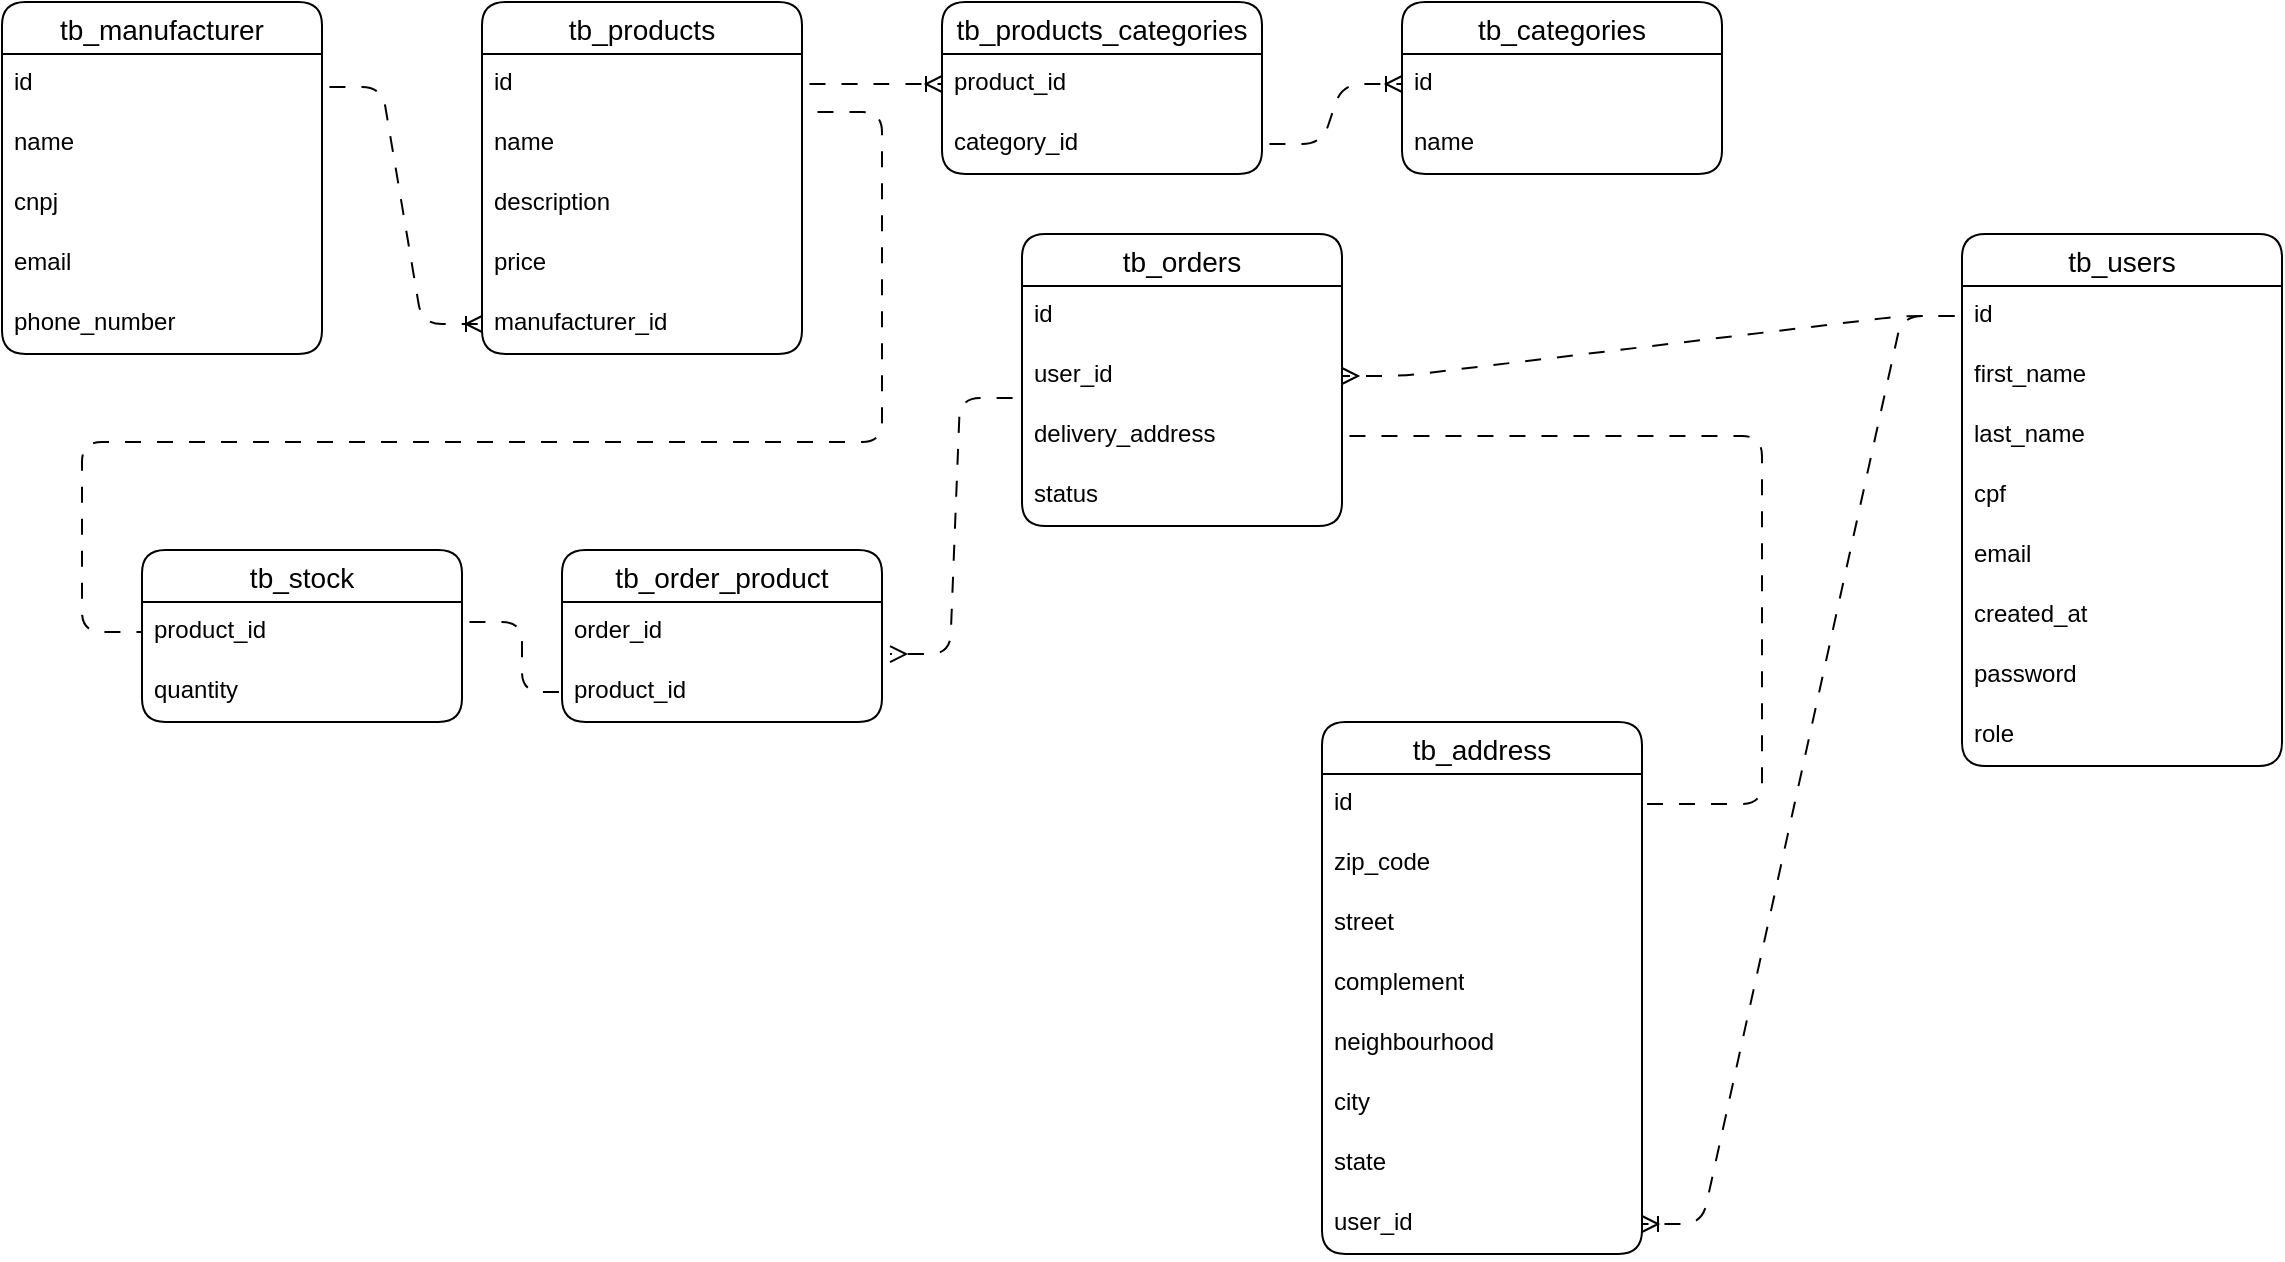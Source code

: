 <mxfile version="24.0.2" type="github">
  <diagram name="Página-1" id="ZZfyT50Ty6wZJ6VQVu-1">
    <mxGraphModel dx="1434" dy="797" grid="1" gridSize="10" guides="1" tooltips="1" connect="1" arrows="1" fold="1" page="1" pageScale="1" pageWidth="827" pageHeight="1169" math="0" shadow="0">
      <root>
        <mxCell id="0" />
        <mxCell id="1" parent="0" />
        <mxCell id="0AawBDLPOMle7hqU3DwX-34" value="tb_manufacturer" style="swimlane;fontStyle=0;childLayout=stackLayout;horizontal=1;startSize=26;horizontalStack=0;resizeParent=1;resizeParentMax=0;resizeLast=0;collapsible=1;marginBottom=0;align=center;fontSize=14;rounded=1;" vertex="1" parent="1">
          <mxGeometry x="20" y="50" width="160" height="176" as="geometry" />
        </mxCell>
        <mxCell id="0AawBDLPOMle7hqU3DwX-35" value="id" style="text;strokeColor=none;fillColor=none;spacingLeft=4;spacingRight=4;overflow=hidden;rotatable=0;points=[[0,0.5],[1,0.5]];portConstraint=eastwest;fontSize=12;whiteSpace=wrap;html=1;rounded=1;" vertex="1" parent="0AawBDLPOMle7hqU3DwX-34">
          <mxGeometry y="26" width="160" height="30" as="geometry" />
        </mxCell>
        <mxCell id="0AawBDLPOMle7hqU3DwX-37" value="name" style="text;strokeColor=none;fillColor=none;spacingLeft=4;spacingRight=4;overflow=hidden;rotatable=0;points=[[0,0.5],[1,0.5]];portConstraint=eastwest;fontSize=12;whiteSpace=wrap;html=1;rounded=1;" vertex="1" parent="0AawBDLPOMle7hqU3DwX-34">
          <mxGeometry y="56" width="160" height="30" as="geometry" />
        </mxCell>
        <mxCell id="0AawBDLPOMle7hqU3DwX-38" value="cnpj" style="text;strokeColor=none;fillColor=none;spacingLeft=4;spacingRight=4;overflow=hidden;rotatable=0;points=[[0,0.5],[1,0.5]];portConstraint=eastwest;fontSize=12;whiteSpace=wrap;html=1;rounded=1;" vertex="1" parent="0AawBDLPOMle7hqU3DwX-34">
          <mxGeometry y="86" width="160" height="30" as="geometry" />
        </mxCell>
        <mxCell id="0AawBDLPOMle7hqU3DwX-40" value="email" style="text;strokeColor=none;fillColor=none;spacingLeft=4;spacingRight=4;overflow=hidden;rotatable=0;points=[[0,0.5],[1,0.5]];portConstraint=eastwest;fontSize=12;whiteSpace=wrap;html=1;rounded=1;" vertex="1" parent="0AawBDLPOMle7hqU3DwX-34">
          <mxGeometry y="116" width="160" height="30" as="geometry" />
        </mxCell>
        <mxCell id="0AawBDLPOMle7hqU3DwX-39" value="phone_number" style="text;strokeColor=none;fillColor=none;spacingLeft=4;spacingRight=4;overflow=hidden;rotatable=0;points=[[0,0.5],[1,0.5]];portConstraint=eastwest;fontSize=12;whiteSpace=wrap;html=1;rounded=1;" vertex="1" parent="0AawBDLPOMle7hqU3DwX-34">
          <mxGeometry y="146" width="160" height="30" as="geometry" />
        </mxCell>
        <mxCell id="0AawBDLPOMle7hqU3DwX-41" value="tb_products" style="swimlane;fontStyle=0;childLayout=stackLayout;horizontal=1;startSize=26;horizontalStack=0;resizeParent=1;resizeParentMax=0;resizeLast=0;collapsible=1;marginBottom=0;align=center;fontSize=14;rounded=1;" vertex="1" parent="1">
          <mxGeometry x="260" y="50" width="160" height="176" as="geometry" />
        </mxCell>
        <mxCell id="0AawBDLPOMle7hqU3DwX-42" value="id" style="text;strokeColor=none;fillColor=none;spacingLeft=4;spacingRight=4;overflow=hidden;rotatable=0;points=[[0,0.5],[1,0.5]];portConstraint=eastwest;fontSize=12;whiteSpace=wrap;html=1;rounded=1;" vertex="1" parent="0AawBDLPOMle7hqU3DwX-41">
          <mxGeometry y="26" width="160" height="30" as="geometry" />
        </mxCell>
        <mxCell id="0AawBDLPOMle7hqU3DwX-43" value="name" style="text;strokeColor=none;fillColor=none;spacingLeft=4;spacingRight=4;overflow=hidden;rotatable=0;points=[[0,0.5],[1,0.5]];portConstraint=eastwest;fontSize=12;whiteSpace=wrap;html=1;rounded=1;" vertex="1" parent="0AawBDLPOMle7hqU3DwX-41">
          <mxGeometry y="56" width="160" height="30" as="geometry" />
        </mxCell>
        <mxCell id="0AawBDLPOMle7hqU3DwX-44" value="description" style="text;strokeColor=none;fillColor=none;spacingLeft=4;spacingRight=4;overflow=hidden;rotatable=0;points=[[0,0.5],[1,0.5]];portConstraint=eastwest;fontSize=12;whiteSpace=wrap;html=1;rounded=1;" vertex="1" parent="0AawBDLPOMle7hqU3DwX-41">
          <mxGeometry y="86" width="160" height="30" as="geometry" />
        </mxCell>
        <mxCell id="0AawBDLPOMle7hqU3DwX-45" value="price" style="text;strokeColor=none;fillColor=none;spacingLeft=4;spacingRight=4;overflow=hidden;rotatable=0;points=[[0,0.5],[1,0.5]];portConstraint=eastwest;fontSize=12;whiteSpace=wrap;html=1;rounded=1;" vertex="1" parent="0AawBDLPOMle7hqU3DwX-41">
          <mxGeometry y="116" width="160" height="30" as="geometry" />
        </mxCell>
        <mxCell id="0AawBDLPOMle7hqU3DwX-46" value="manufacturer_id" style="text;strokeColor=none;fillColor=none;spacingLeft=4;spacingRight=4;overflow=hidden;rotatable=0;points=[[0,0.5],[1,0.5]];portConstraint=eastwest;fontSize=12;whiteSpace=wrap;html=1;rounded=1;" vertex="1" parent="0AawBDLPOMle7hqU3DwX-41">
          <mxGeometry y="146" width="160" height="30" as="geometry" />
        </mxCell>
        <mxCell id="0AawBDLPOMle7hqU3DwX-49" value="tb_categories" style="swimlane;fontStyle=0;childLayout=stackLayout;horizontal=1;startSize=26;horizontalStack=0;resizeParent=1;resizeParentMax=0;resizeLast=0;collapsible=1;marginBottom=0;align=center;fontSize=14;rounded=1;" vertex="1" parent="1">
          <mxGeometry x="720" y="50" width="160" height="86" as="geometry" />
        </mxCell>
        <mxCell id="0AawBDLPOMle7hqU3DwX-50" value="id" style="text;strokeColor=none;fillColor=none;spacingLeft=4;spacingRight=4;overflow=hidden;rotatable=0;points=[[0,0.5],[1,0.5]];portConstraint=eastwest;fontSize=12;whiteSpace=wrap;html=1;rounded=1;" vertex="1" parent="0AawBDLPOMle7hqU3DwX-49">
          <mxGeometry y="26" width="160" height="30" as="geometry" />
        </mxCell>
        <mxCell id="0AawBDLPOMle7hqU3DwX-51" value="name" style="text;strokeColor=none;fillColor=none;spacingLeft=4;spacingRight=4;overflow=hidden;rotatable=0;points=[[0,0.5],[1,0.5]];portConstraint=eastwest;fontSize=12;whiteSpace=wrap;html=1;rounded=1;" vertex="1" parent="0AawBDLPOMle7hqU3DwX-49">
          <mxGeometry y="56" width="160" height="30" as="geometry" />
        </mxCell>
        <mxCell id="0AawBDLPOMle7hqU3DwX-55" value="tb_products_categories" style="swimlane;fontStyle=0;childLayout=stackLayout;horizontal=1;startSize=26;horizontalStack=0;resizeParent=1;resizeParentMax=0;resizeLast=0;collapsible=1;marginBottom=0;align=center;fontSize=14;rounded=1;" vertex="1" parent="1">
          <mxGeometry x="490" y="50" width="160" height="86" as="geometry" />
        </mxCell>
        <mxCell id="0AawBDLPOMle7hqU3DwX-56" value="product_id" style="text;strokeColor=none;fillColor=none;spacingLeft=4;spacingRight=4;overflow=hidden;rotatable=0;points=[[0,0.5],[1,0.5]];portConstraint=eastwest;fontSize=12;whiteSpace=wrap;html=1;rounded=1;" vertex="1" parent="0AawBDLPOMle7hqU3DwX-55">
          <mxGeometry y="26" width="160" height="30" as="geometry" />
        </mxCell>
        <mxCell id="0AawBDLPOMle7hqU3DwX-57" value="category_id" style="text;strokeColor=none;fillColor=none;spacingLeft=4;spacingRight=4;overflow=hidden;rotatable=0;points=[[0,0.5],[1,0.5]];portConstraint=eastwest;fontSize=12;whiteSpace=wrap;html=1;rounded=1;" vertex="1" parent="0AawBDLPOMle7hqU3DwX-55">
          <mxGeometry y="56" width="160" height="30" as="geometry" />
        </mxCell>
        <mxCell id="0AawBDLPOMle7hqU3DwX-61" value="tb_users" style="swimlane;fontStyle=0;childLayout=stackLayout;horizontal=1;startSize=26;horizontalStack=0;resizeParent=1;resizeParentMax=0;resizeLast=0;collapsible=1;marginBottom=0;align=center;fontSize=14;rounded=1;" vertex="1" parent="1">
          <mxGeometry x="1000" y="166" width="160" height="266" as="geometry" />
        </mxCell>
        <mxCell id="0AawBDLPOMle7hqU3DwX-62" value="id" style="text;strokeColor=none;fillColor=none;spacingLeft=4;spacingRight=4;overflow=hidden;rotatable=0;points=[[0,0.5],[1,0.5]];portConstraint=eastwest;fontSize=12;whiteSpace=wrap;html=1;rounded=1;" vertex="1" parent="0AawBDLPOMle7hqU3DwX-61">
          <mxGeometry y="26" width="160" height="30" as="geometry" />
        </mxCell>
        <mxCell id="0AawBDLPOMle7hqU3DwX-63" value="first_name" style="text;strokeColor=none;fillColor=none;spacingLeft=4;spacingRight=4;overflow=hidden;rotatable=0;points=[[0,0.5],[1,0.5]];portConstraint=eastwest;fontSize=12;whiteSpace=wrap;html=1;rounded=1;" vertex="1" parent="0AawBDLPOMle7hqU3DwX-61">
          <mxGeometry y="56" width="160" height="30" as="geometry" />
        </mxCell>
        <mxCell id="0AawBDLPOMle7hqU3DwX-64" value="last_name" style="text;strokeColor=none;fillColor=none;spacingLeft=4;spacingRight=4;overflow=hidden;rotatable=0;points=[[0,0.5],[1,0.5]];portConstraint=eastwest;fontSize=12;whiteSpace=wrap;html=1;rounded=1;" vertex="1" parent="0AawBDLPOMle7hqU3DwX-61">
          <mxGeometry y="86" width="160" height="30" as="geometry" />
        </mxCell>
        <mxCell id="0AawBDLPOMle7hqU3DwX-65" value="cpf" style="text;strokeColor=none;fillColor=none;spacingLeft=4;spacingRight=4;overflow=hidden;rotatable=0;points=[[0,0.5],[1,0.5]];portConstraint=eastwest;fontSize=12;whiteSpace=wrap;html=1;rounded=1;" vertex="1" parent="0AawBDLPOMle7hqU3DwX-61">
          <mxGeometry y="116" width="160" height="30" as="geometry" />
        </mxCell>
        <mxCell id="0AawBDLPOMle7hqU3DwX-66" value="email" style="text;strokeColor=none;fillColor=none;spacingLeft=4;spacingRight=4;overflow=hidden;rotatable=0;points=[[0,0.5],[1,0.5]];portConstraint=eastwest;fontSize=12;whiteSpace=wrap;html=1;rounded=1;" vertex="1" parent="0AawBDLPOMle7hqU3DwX-61">
          <mxGeometry y="146" width="160" height="30" as="geometry" />
        </mxCell>
        <mxCell id="0AawBDLPOMle7hqU3DwX-69" value="created_at" style="text;strokeColor=none;fillColor=none;spacingLeft=4;spacingRight=4;overflow=hidden;rotatable=0;points=[[0,0.5],[1,0.5]];portConstraint=eastwest;fontSize=12;whiteSpace=wrap;html=1;rounded=1;" vertex="1" parent="0AawBDLPOMle7hqU3DwX-61">
          <mxGeometry y="176" width="160" height="30" as="geometry" />
        </mxCell>
        <mxCell id="0AawBDLPOMle7hqU3DwX-68" value="password" style="text;strokeColor=none;fillColor=none;spacingLeft=4;spacingRight=4;overflow=hidden;rotatable=0;points=[[0,0.5],[1,0.5]];portConstraint=eastwest;fontSize=12;whiteSpace=wrap;html=1;rounded=1;" vertex="1" parent="0AawBDLPOMle7hqU3DwX-61">
          <mxGeometry y="206" width="160" height="30" as="geometry" />
        </mxCell>
        <mxCell id="0AawBDLPOMle7hqU3DwX-67" value="role" style="text;strokeColor=none;fillColor=none;spacingLeft=4;spacingRight=4;overflow=hidden;rotatable=0;points=[[0,0.5],[1,0.5]];portConstraint=eastwest;fontSize=12;whiteSpace=wrap;html=1;rounded=1;" vertex="1" parent="0AawBDLPOMle7hqU3DwX-61">
          <mxGeometry y="236" width="160" height="30" as="geometry" />
        </mxCell>
        <mxCell id="0AawBDLPOMle7hqU3DwX-70" value="tb_address" style="swimlane;fontStyle=0;childLayout=stackLayout;horizontal=1;startSize=26;horizontalStack=0;resizeParent=1;resizeParentMax=0;resizeLast=0;collapsible=1;marginBottom=0;align=center;fontSize=14;rounded=1;" vertex="1" parent="1">
          <mxGeometry x="680" y="410" width="160" height="266" as="geometry" />
        </mxCell>
        <mxCell id="0AawBDLPOMle7hqU3DwX-71" value="id" style="text;strokeColor=none;fillColor=none;spacingLeft=4;spacingRight=4;overflow=hidden;rotatable=0;points=[[0,0.5],[1,0.5]];portConstraint=eastwest;fontSize=12;whiteSpace=wrap;html=1;rounded=1;" vertex="1" parent="0AawBDLPOMle7hqU3DwX-70">
          <mxGeometry y="26" width="160" height="30" as="geometry" />
        </mxCell>
        <mxCell id="0AawBDLPOMle7hqU3DwX-72" value="zip_code" style="text;strokeColor=none;fillColor=none;spacingLeft=4;spacingRight=4;overflow=hidden;rotatable=0;points=[[0,0.5],[1,0.5]];portConstraint=eastwest;fontSize=12;whiteSpace=wrap;html=1;rounded=1;" vertex="1" parent="0AawBDLPOMle7hqU3DwX-70">
          <mxGeometry y="56" width="160" height="30" as="geometry" />
        </mxCell>
        <mxCell id="0AawBDLPOMle7hqU3DwX-73" value="street" style="text;strokeColor=none;fillColor=none;spacingLeft=4;spacingRight=4;overflow=hidden;rotatable=0;points=[[0,0.5],[1,0.5]];portConstraint=eastwest;fontSize=12;whiteSpace=wrap;html=1;rounded=1;" vertex="1" parent="0AawBDLPOMle7hqU3DwX-70">
          <mxGeometry y="86" width="160" height="30" as="geometry" />
        </mxCell>
        <mxCell id="0AawBDLPOMle7hqU3DwX-74" value="complement" style="text;strokeColor=none;fillColor=none;spacingLeft=4;spacingRight=4;overflow=hidden;rotatable=0;points=[[0,0.5],[1,0.5]];portConstraint=eastwest;fontSize=12;whiteSpace=wrap;html=1;rounded=1;" vertex="1" parent="0AawBDLPOMle7hqU3DwX-70">
          <mxGeometry y="116" width="160" height="30" as="geometry" />
        </mxCell>
        <mxCell id="0AawBDLPOMle7hqU3DwX-75" value="neighbourhood" style="text;strokeColor=none;fillColor=none;spacingLeft=4;spacingRight=4;overflow=hidden;rotatable=0;points=[[0,0.5],[1,0.5]];portConstraint=eastwest;fontSize=12;whiteSpace=wrap;html=1;rounded=1;" vertex="1" parent="0AawBDLPOMle7hqU3DwX-70">
          <mxGeometry y="146" width="160" height="30" as="geometry" />
        </mxCell>
        <mxCell id="0AawBDLPOMle7hqU3DwX-80" value="city" style="text;strokeColor=none;fillColor=none;spacingLeft=4;spacingRight=4;overflow=hidden;rotatable=0;points=[[0,0.5],[1,0.5]];portConstraint=eastwest;fontSize=12;whiteSpace=wrap;html=1;rounded=1;" vertex="1" parent="0AawBDLPOMle7hqU3DwX-70">
          <mxGeometry y="176" width="160" height="30" as="geometry" />
        </mxCell>
        <mxCell id="0AawBDLPOMle7hqU3DwX-79" value="state" style="text;strokeColor=none;fillColor=none;spacingLeft=4;spacingRight=4;overflow=hidden;rotatable=0;points=[[0,0.5],[1,0.5]];portConstraint=eastwest;fontSize=12;whiteSpace=wrap;html=1;rounded=1;" vertex="1" parent="0AawBDLPOMle7hqU3DwX-70">
          <mxGeometry y="206" width="160" height="30" as="geometry" />
        </mxCell>
        <mxCell id="0AawBDLPOMle7hqU3DwX-78" value="user_id" style="text;strokeColor=none;fillColor=none;spacingLeft=4;spacingRight=4;overflow=hidden;rotatable=0;points=[[0,0.5],[1,0.5]];portConstraint=eastwest;fontSize=12;whiteSpace=wrap;html=1;rounded=1;" vertex="1" parent="0AawBDLPOMle7hqU3DwX-70">
          <mxGeometry y="236" width="160" height="30" as="geometry" />
        </mxCell>
        <mxCell id="0AawBDLPOMle7hqU3DwX-81" value="tb_orders" style="swimlane;fontStyle=0;childLayout=stackLayout;horizontal=1;startSize=26;horizontalStack=0;resizeParent=1;resizeParentMax=0;resizeLast=0;collapsible=1;marginBottom=0;align=center;fontSize=14;rounded=1;" vertex="1" parent="1">
          <mxGeometry x="530" y="166" width="160" height="146" as="geometry" />
        </mxCell>
        <mxCell id="0AawBDLPOMle7hqU3DwX-82" value="id" style="text;strokeColor=none;fillColor=none;spacingLeft=4;spacingRight=4;overflow=hidden;rotatable=0;points=[[0,0.5],[1,0.5]];portConstraint=eastwest;fontSize=12;whiteSpace=wrap;html=1;rounded=1;" vertex="1" parent="0AawBDLPOMle7hqU3DwX-81">
          <mxGeometry y="26" width="160" height="30" as="geometry" />
        </mxCell>
        <mxCell id="0AawBDLPOMle7hqU3DwX-83" value="user_id" style="text;strokeColor=none;fillColor=none;spacingLeft=4;spacingRight=4;overflow=hidden;rotatable=0;points=[[0,0.5],[1,0.5]];portConstraint=eastwest;fontSize=12;whiteSpace=wrap;html=1;rounded=1;" vertex="1" parent="0AawBDLPOMle7hqU3DwX-81">
          <mxGeometry y="56" width="160" height="30" as="geometry" />
        </mxCell>
        <mxCell id="0AawBDLPOMle7hqU3DwX-84" value="delivery_address" style="text;strokeColor=none;fillColor=none;spacingLeft=4;spacingRight=4;overflow=hidden;rotatable=0;points=[[0,0.5],[1,0.5]];portConstraint=eastwest;fontSize=12;whiteSpace=wrap;html=1;rounded=1;" vertex="1" parent="0AawBDLPOMle7hqU3DwX-81">
          <mxGeometry y="86" width="160" height="30" as="geometry" />
        </mxCell>
        <mxCell id="0AawBDLPOMle7hqU3DwX-85" value="status" style="text;strokeColor=none;fillColor=none;spacingLeft=4;spacingRight=4;overflow=hidden;rotatable=0;points=[[0,0.5],[1,0.5]];portConstraint=eastwest;fontSize=12;whiteSpace=wrap;html=1;rounded=1;" vertex="1" parent="0AawBDLPOMle7hqU3DwX-81">
          <mxGeometry y="116" width="160" height="30" as="geometry" />
        </mxCell>
        <mxCell id="0AawBDLPOMle7hqU3DwX-87" value="tb_order_product" style="swimlane;fontStyle=0;childLayout=stackLayout;horizontal=1;startSize=26;horizontalStack=0;resizeParent=1;resizeParentMax=0;resizeLast=0;collapsible=1;marginBottom=0;align=center;fontSize=14;rounded=1;" vertex="1" parent="1">
          <mxGeometry x="300" y="324" width="160" height="86" as="geometry" />
        </mxCell>
        <mxCell id="0AawBDLPOMle7hqU3DwX-88" value="order_id" style="text;strokeColor=none;fillColor=none;spacingLeft=4;spacingRight=4;overflow=hidden;rotatable=0;points=[[0,0.5],[1,0.5]];portConstraint=eastwest;fontSize=12;whiteSpace=wrap;html=1;rounded=1;" vertex="1" parent="0AawBDLPOMle7hqU3DwX-87">
          <mxGeometry y="26" width="160" height="30" as="geometry" />
        </mxCell>
        <mxCell id="0AawBDLPOMle7hqU3DwX-89" value="product_id" style="text;strokeColor=none;fillColor=none;spacingLeft=4;spacingRight=4;overflow=hidden;rotatable=0;points=[[0,0.5],[1,0.5]];portConstraint=eastwest;fontSize=12;whiteSpace=wrap;html=1;rounded=1;" vertex="1" parent="0AawBDLPOMle7hqU3DwX-87">
          <mxGeometry y="56" width="160" height="30" as="geometry" />
        </mxCell>
        <mxCell id="0AawBDLPOMle7hqU3DwX-93" value="tb_stock" style="swimlane;fontStyle=0;childLayout=stackLayout;horizontal=1;startSize=26;horizontalStack=0;resizeParent=1;resizeParentMax=0;resizeLast=0;collapsible=1;marginBottom=0;align=center;fontSize=14;rounded=1;" vertex="1" parent="1">
          <mxGeometry x="90" y="324" width="160" height="86" as="geometry" />
        </mxCell>
        <mxCell id="0AawBDLPOMle7hqU3DwX-94" value="product_id" style="text;strokeColor=none;fillColor=none;spacingLeft=4;spacingRight=4;overflow=hidden;rotatable=0;points=[[0,0.5],[1,0.5]];portConstraint=eastwest;fontSize=12;whiteSpace=wrap;html=1;rounded=1;" vertex="1" parent="0AawBDLPOMle7hqU3DwX-93">
          <mxGeometry y="26" width="160" height="30" as="geometry" />
        </mxCell>
        <mxCell id="0AawBDLPOMle7hqU3DwX-95" value="quantity" style="text;strokeColor=none;fillColor=none;spacingLeft=4;spacingRight=4;overflow=hidden;rotatable=0;points=[[0,0.5],[1,0.5]];portConstraint=eastwest;fontSize=12;whiteSpace=wrap;html=1;rounded=1;" vertex="1" parent="0AawBDLPOMle7hqU3DwX-93">
          <mxGeometry y="56" width="160" height="30" as="geometry" />
        </mxCell>
        <mxCell id="0AawBDLPOMle7hqU3DwX-100" value="" style="edgeStyle=entityRelationEdgeStyle;fontSize=12;html=1;endArrow=ERoneToMany;rounded=1;entryX=1;entryY=0.5;entryDx=0;entryDy=0;movable=1;resizable=1;rotatable=1;deletable=1;editable=1;locked=0;connectable=1;flowAnimation=1;exitX=0;exitY=0.5;exitDx=0;exitDy=0;" edge="1" parent="1" source="0AawBDLPOMle7hqU3DwX-62" target="0AawBDLPOMle7hqU3DwX-78">
          <mxGeometry width="100" height="100" relative="1" as="geometry">
            <mxPoint x="1040.48" y="90.002" as="sourcePoint" />
            <mxPoint x="980.0" y="435.204" as="targetPoint" />
            <Array as="points">
              <mxPoint x="950" y="207" />
              <mxPoint x="1056.64" y="99.51" />
              <mxPoint x="980" y="440" />
              <mxPoint x="980" y="450" />
              <mxPoint x="1020" y="560" />
              <mxPoint x="990" y="440" />
              <mxPoint x="1006.64" y="89.51" />
              <mxPoint x="1066.64" y="259.51" />
              <mxPoint x="1125.68" y="102.7" />
              <mxPoint x="1235.68" y="252.7" />
              <mxPoint x="1175.68" y="252.7" />
              <mxPoint x="1333.92" y="51.72" />
              <mxPoint x="1262.96" y="296.73" />
              <mxPoint x="1212.96" y="256.73" />
              <mxPoint x="1363.92" y="221.72" />
              <mxPoint x="1302.92" y="405.72" />
              <mxPoint x="1353.92" y="301.72" />
              <mxPoint x="1383.92" y="331.72" />
              <mxPoint x="1373.92" y="361.72" />
              <mxPoint x="1223.92" y="351.72" />
              <mxPoint x="1213.92" y="351.72" />
              <mxPoint x="1233.92" y="361.72" />
            </Array>
          </mxGeometry>
        </mxCell>
        <mxCell id="0AawBDLPOMle7hqU3DwX-106" value="" style="edgeStyle=entityRelationEdgeStyle;fontSize=12;html=1;endArrow=ERoneToMany;rounded=1;exitX=1;exitY=0.5;exitDx=0;exitDy=0;entryX=0;entryY=0.5;entryDx=0;entryDy=0;flowAnimation=1;" edge="1" parent="1" target="0AawBDLPOMle7hqU3DwX-46">
          <mxGeometry width="100" height="100" relative="1" as="geometry">
            <mxPoint x="180" y="92.5" as="sourcePoint" />
            <mxPoint x="260" y="92.5" as="targetPoint" />
            <Array as="points">
              <mxPoint x="210" y="93" />
              <mxPoint x="250" y="150" />
            </Array>
          </mxGeometry>
        </mxCell>
        <mxCell id="0AawBDLPOMle7hqU3DwX-107" value="" style="edgeStyle=entityRelationEdgeStyle;fontSize=12;html=1;endArrow=ERmany;rounded=1;entryX=1;entryY=0.5;entryDx=0;entryDy=0;exitX=0;exitY=0.5;exitDx=0;exitDy=0;flowAnimation=1;" edge="1" parent="1" source="0AawBDLPOMle7hqU3DwX-62" target="0AawBDLPOMle7hqU3DwX-83">
          <mxGeometry width="100" height="100" relative="1" as="geometry">
            <mxPoint x="740" y="340" as="sourcePoint" />
            <mxPoint x="840" y="240" as="targetPoint" />
            <Array as="points">
              <mxPoint x="850" y="300" />
              <mxPoint x="850" y="260" />
            </Array>
          </mxGeometry>
        </mxCell>
        <mxCell id="0AawBDLPOMle7hqU3DwX-109" value="" style="edgeStyle=entityRelationEdgeStyle;fontSize=12;html=1;endArrow=ERmany;rounded=1;entryX=1.025;entryY=-0.133;entryDx=0;entryDy=0;exitX=-0.006;exitY=0.867;exitDx=0;exitDy=0;flowAnimation=1;entryPerimeter=0;exitPerimeter=0;" edge="1" parent="1" source="0AawBDLPOMle7hqU3DwX-83" target="0AawBDLPOMle7hqU3DwX-89">
          <mxGeometry width="100" height="100" relative="1" as="geometry">
            <mxPoint x="590" y="400" as="sourcePoint" />
            <mxPoint x="280" y="400" as="targetPoint" />
            <Array as="points">
              <mxPoint x="440" y="433" />
              <mxPoint x="440" y="393" />
            </Array>
          </mxGeometry>
        </mxCell>
        <mxCell id="0AawBDLPOMle7hqU3DwX-110" value="" style="endArrow=none;html=1;rounded=1;entryX=1;entryY=0.5;entryDx=0;entryDy=0;flowAnimation=1;exitX=1;exitY=0.5;exitDx=0;exitDy=0;" edge="1" parent="1" source="0AawBDLPOMle7hqU3DwX-84" target="0AawBDLPOMle7hqU3DwX-71">
          <mxGeometry relative="1" as="geometry">
            <mxPoint x="700" y="320" as="sourcePoint" />
            <mxPoint x="850" y="320" as="targetPoint" />
            <Array as="points">
              <mxPoint x="900" y="267" />
              <mxPoint x="900" y="451" />
            </Array>
          </mxGeometry>
        </mxCell>
        <mxCell id="0AawBDLPOMle7hqU3DwX-111" value="" style="endArrow=none;html=1;rounded=1;entryX=0;entryY=0.5;entryDx=0;entryDy=0;flowAnimation=1;" edge="1" parent="1" target="0AawBDLPOMle7hqU3DwX-89">
          <mxGeometry relative="1" as="geometry">
            <mxPoint x="250" y="360" as="sourcePoint" />
            <mxPoint x="410" y="360" as="targetPoint" />
            <Array as="points">
              <mxPoint x="280" y="360" />
              <mxPoint x="280" y="395" />
            </Array>
          </mxGeometry>
        </mxCell>
        <mxCell id="0AawBDLPOMle7hqU3DwX-112" value="" style="endArrow=none;html=1;rounded=1;entryX=0;entryY=0.5;entryDx=0;entryDy=0;exitX=1.025;exitY=-0.033;exitDx=0;exitDy=0;flowAnimation=1;exitPerimeter=0;" edge="1" parent="1" source="0AawBDLPOMle7hqU3DwX-43" target="0AawBDLPOMle7hqU3DwX-94">
          <mxGeometry relative="1" as="geometry">
            <mxPoint x="90" y="290" as="sourcePoint" />
            <mxPoint x="250" y="290" as="targetPoint" />
            <Array as="points">
              <mxPoint x="460" y="105" />
              <mxPoint x="460" y="270" />
              <mxPoint x="340" y="270" />
              <mxPoint x="210" y="270" />
              <mxPoint x="60" y="270" />
              <mxPoint x="60" y="365" />
            </Array>
          </mxGeometry>
        </mxCell>
        <mxCell id="0AawBDLPOMle7hqU3DwX-113" value="" style="edgeStyle=entityRelationEdgeStyle;fontSize=12;html=1;endArrow=ERoneToMany;rounded=1;flowAnimation=1;exitX=1;exitY=0.5;exitDx=0;exitDy=0;" edge="1" parent="1" source="0AawBDLPOMle7hqU3DwX-42">
          <mxGeometry width="100" height="100" relative="1" as="geometry">
            <mxPoint x="420" y="90" as="sourcePoint" />
            <mxPoint x="490" y="91" as="targetPoint" />
          </mxGeometry>
        </mxCell>
        <mxCell id="0AawBDLPOMle7hqU3DwX-114" value="" style="edgeStyle=entityRelationEdgeStyle;fontSize=12;html=1;endArrow=ERoneToMany;rounded=1;flowAnimation=1;exitX=1;exitY=0.5;exitDx=0;exitDy=0;entryX=0;entryY=0.5;entryDx=0;entryDy=0;" edge="1" parent="1" source="0AawBDLPOMle7hqU3DwX-57" target="0AawBDLPOMle7hqU3DwX-50">
          <mxGeometry width="100" height="100" relative="1" as="geometry">
            <mxPoint x="670" y="160" as="sourcePoint" />
            <mxPoint x="740" y="160" as="targetPoint" />
            <Array as="points">
              <mxPoint x="710" y="169" />
            </Array>
          </mxGeometry>
        </mxCell>
      </root>
    </mxGraphModel>
  </diagram>
</mxfile>
